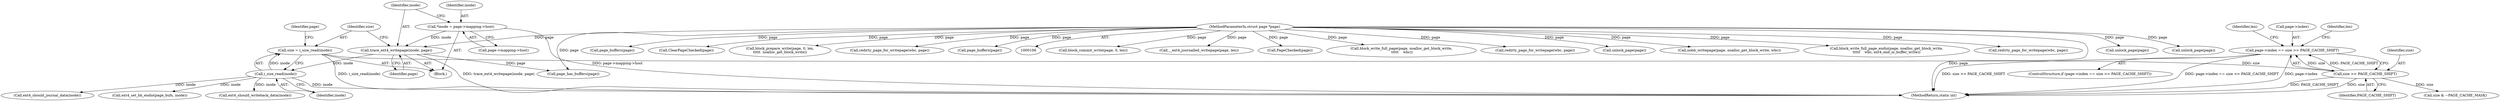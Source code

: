 digraph "0_linux_744692dc059845b2a3022119871846e74d4f6e11_12@pointer" {
"1000136" [label="(Call,page->index == size >> PAGE_CACHE_SHIFT)"];
"1000140" [label="(Call,size >> PAGE_CACHE_SHIFT)"];
"1000131" [label="(Call,size = i_size_read(inode))"];
"1000133" [label="(Call,i_size_read(inode))"];
"1000128" [label="(Call,trace_ext4_writepage(inode, page))"];
"1000121" [label="(Call,*inode = page->mapping->host)"];
"1000107" [label="(MethodParameterIn,struct page *page)"];
"1000128" [label="(Call,trace_ext4_writepage(inode, page))"];
"1000218" [label="(Call,block_commit_write(page, 0, len))"];
"1000232" [label="(Call,__ext4_journalled_writepage(page, len))"];
"1000109" [label="(Block,)"];
"1000226" [label="(Call,ext4_should_journal_data(inode))"];
"1000224" [label="(Call,PageChecked(page))"];
"1000136" [label="(Call,page->index == size >> PAGE_CACHE_SHIFT)"];
"1000138" [label="(Identifier,page)"];
"1000145" [label="(Call,size & ~PAGE_CACHE_MASK)"];
"1000137" [label="(Call,page->index)"];
"1000135" [label="(ControlStructure,if (page->index == size >> PAGE_CACHE_SHIFT))"];
"1000121" [label="(Call,*inode = page->mapping->host)"];
"1000270" [label="(Call,block_write_full_page(page, noalloc_get_block_write,\n \t\t\t\t\t    wbc))"];
"1000202" [label="(Call,redirty_page_for_writepage(wbc, page))"];
"1000172" [label="(Call,unlock_page(page))"];
"1000123" [label="(Call,page->mapping->host)"];
"1000246" [label="(Call,nobh_writepage(page, noalloc_get_block_write, wbc))"];
"1000122" [label="(Identifier,inode)"];
"1000141" [label="(Identifier,size)"];
"1000262" [label="(Call,block_write_full_page_endio(page, noalloc_get_block_write,\n\t\t\t\t\t    wbc, ext4_end_io_buffer_write))"];
"1000131" [label="(Call,size = i_size_read(inode))"];
"1000257" [label="(Call,ext4_set_bh_endio(page_bufs, inode))"];
"1000276" [label="(MethodReturn,static int)"];
"1000129" [label="(Identifier,inode)"];
"1000153" [label="(Call,page_has_buffers(page))"];
"1000211" [label="(Call,redirty_page_for_writepage(wbc, page))"];
"1000130" [label="(Identifier,page)"];
"1000242" [label="(Call,ext4_should_writeback_data(inode))"];
"1000214" [label="(Call,unlock_page(page))"];
"1000142" [label="(Identifier,PAGE_CACHE_SHIFT)"];
"1000205" [label="(Call,unlock_page(page))"];
"1000158" [label="(Call,page_buffers(page))"];
"1000229" [label="(Call,ClearPageChecked(page))"];
"1000107" [label="(MethodParameterIn,struct page *page)"];
"1000132" [label="(Identifier,size)"];
"1000140" [label="(Call,size >> PAGE_CACHE_SHIFT)"];
"1000180" [label="(Call,block_prepare_write(page, 0, len,\n\t\t\t\t\t  noalloc_get_block_write))"];
"1000133" [label="(Call,i_size_read(inode))"];
"1000169" [label="(Call,redirty_page_for_writepage(wbc, page))"];
"1000150" [label="(Identifier,len)"];
"1000134" [label="(Identifier,inode)"];
"1000191" [label="(Call,page_buffers(page))"];
"1000144" [label="(Identifier,len)"];
"1000136" -> "1000135"  [label="AST: "];
"1000136" -> "1000140"  [label="CFG: "];
"1000137" -> "1000136"  [label="AST: "];
"1000140" -> "1000136"  [label="AST: "];
"1000144" -> "1000136"  [label="CFG: "];
"1000150" -> "1000136"  [label="CFG: "];
"1000136" -> "1000276"  [label="DDG: size >> PAGE_CACHE_SHIFT"];
"1000136" -> "1000276"  [label="DDG: page->index == size >> PAGE_CACHE_SHIFT"];
"1000136" -> "1000276"  [label="DDG: page->index"];
"1000140" -> "1000136"  [label="DDG: size"];
"1000140" -> "1000136"  [label="DDG: PAGE_CACHE_SHIFT"];
"1000140" -> "1000142"  [label="CFG: "];
"1000141" -> "1000140"  [label="AST: "];
"1000142" -> "1000140"  [label="AST: "];
"1000140" -> "1000276"  [label="DDG: PAGE_CACHE_SHIFT"];
"1000140" -> "1000276"  [label="DDG: size"];
"1000131" -> "1000140"  [label="DDG: size"];
"1000140" -> "1000145"  [label="DDG: size"];
"1000131" -> "1000109"  [label="AST: "];
"1000131" -> "1000133"  [label="CFG: "];
"1000132" -> "1000131"  [label="AST: "];
"1000133" -> "1000131"  [label="AST: "];
"1000138" -> "1000131"  [label="CFG: "];
"1000131" -> "1000276"  [label="DDG: i_size_read(inode)"];
"1000133" -> "1000131"  [label="DDG: inode"];
"1000133" -> "1000134"  [label="CFG: "];
"1000134" -> "1000133"  [label="AST: "];
"1000133" -> "1000276"  [label="DDG: inode"];
"1000128" -> "1000133"  [label="DDG: inode"];
"1000133" -> "1000226"  [label="DDG: inode"];
"1000133" -> "1000242"  [label="DDG: inode"];
"1000133" -> "1000257"  [label="DDG: inode"];
"1000128" -> "1000109"  [label="AST: "];
"1000128" -> "1000130"  [label="CFG: "];
"1000129" -> "1000128"  [label="AST: "];
"1000130" -> "1000128"  [label="AST: "];
"1000132" -> "1000128"  [label="CFG: "];
"1000128" -> "1000276"  [label="DDG: trace_ext4_writepage(inode, page)"];
"1000121" -> "1000128"  [label="DDG: inode"];
"1000107" -> "1000128"  [label="DDG: page"];
"1000128" -> "1000153"  [label="DDG: page"];
"1000121" -> "1000109"  [label="AST: "];
"1000121" -> "1000123"  [label="CFG: "];
"1000122" -> "1000121"  [label="AST: "];
"1000123" -> "1000121"  [label="AST: "];
"1000129" -> "1000121"  [label="CFG: "];
"1000121" -> "1000276"  [label="DDG: page->mapping->host"];
"1000107" -> "1000106"  [label="AST: "];
"1000107" -> "1000276"  [label="DDG: page"];
"1000107" -> "1000153"  [label="DDG: page"];
"1000107" -> "1000158"  [label="DDG: page"];
"1000107" -> "1000169"  [label="DDG: page"];
"1000107" -> "1000172"  [label="DDG: page"];
"1000107" -> "1000180"  [label="DDG: page"];
"1000107" -> "1000191"  [label="DDG: page"];
"1000107" -> "1000202"  [label="DDG: page"];
"1000107" -> "1000205"  [label="DDG: page"];
"1000107" -> "1000211"  [label="DDG: page"];
"1000107" -> "1000214"  [label="DDG: page"];
"1000107" -> "1000218"  [label="DDG: page"];
"1000107" -> "1000224"  [label="DDG: page"];
"1000107" -> "1000229"  [label="DDG: page"];
"1000107" -> "1000232"  [label="DDG: page"];
"1000107" -> "1000246"  [label="DDG: page"];
"1000107" -> "1000262"  [label="DDG: page"];
"1000107" -> "1000270"  [label="DDG: page"];
}
